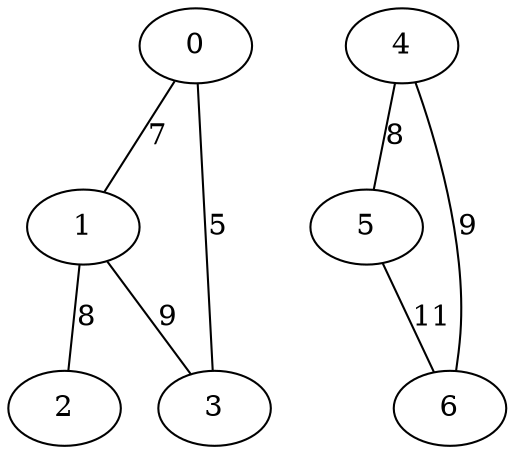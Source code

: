 # 7 7

graph G {
    0 -- 1 [label=7];
    0 -- 3 [label=5];
    1 -- 2 [label=8];
    1 -- 3 [label=9];
    4 -- 5 [label=8];
    4 -- 6 [label=9];
    5 -- 6 [label=11];
}
